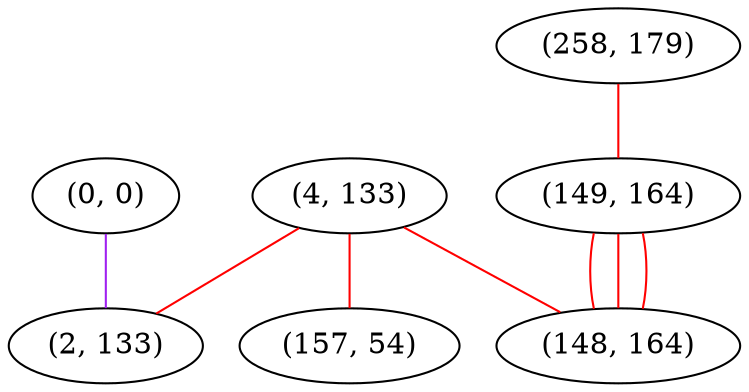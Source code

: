 graph "" {
"(0, 0)";
"(258, 179)";
"(4, 133)";
"(157, 54)";
"(149, 164)";
"(2, 133)";
"(148, 164)";
"(0, 0)" -- "(2, 133)"  [color=purple, key=0, weight=4];
"(258, 179)" -- "(149, 164)"  [color=red, key=0, weight=1];
"(4, 133)" -- "(157, 54)"  [color=red, key=0, weight=1];
"(4, 133)" -- "(2, 133)"  [color=red, key=0, weight=1];
"(4, 133)" -- "(148, 164)"  [color=red, key=0, weight=1];
"(149, 164)" -- "(148, 164)"  [color=red, key=0, weight=1];
"(149, 164)" -- "(148, 164)"  [color=red, key=1, weight=1];
"(149, 164)" -- "(148, 164)"  [color=red, key=2, weight=1];
}
